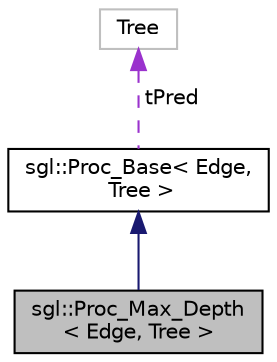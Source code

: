 digraph "sgl::Proc_Max_Depth&lt; Edge, Tree &gt;"
{
  edge [fontname="Helvetica",fontsize="10",labelfontname="Helvetica",labelfontsize="10"];
  node [fontname="Helvetica",fontsize="10",shape=record];
  Node1 [label="sgl::Proc_Max_Depth\l\< Edge, Tree \>",height=0.2,width=0.4,color="black", fillcolor="grey75", style="filled", fontcolor="black"];
  Node2 -> Node1 [dir="back",color="midnightblue",fontsize="10",style="solid",fontname="Helvetica"];
  Node2 [label="sgl::Proc_Base\< Edge,\l Tree \>",height=0.2,width=0.4,color="black", fillcolor="white", style="filled",URL="$classsgl_1_1_proc___base.html"];
  Node3 -> Node2 [dir="back",color="darkorchid3",fontsize="10",style="dashed",label=" tPred" ,fontname="Helvetica"];
  Node3 [label="Tree",height=0.2,width=0.4,color="grey75", fillcolor="white", style="filled"];
}
